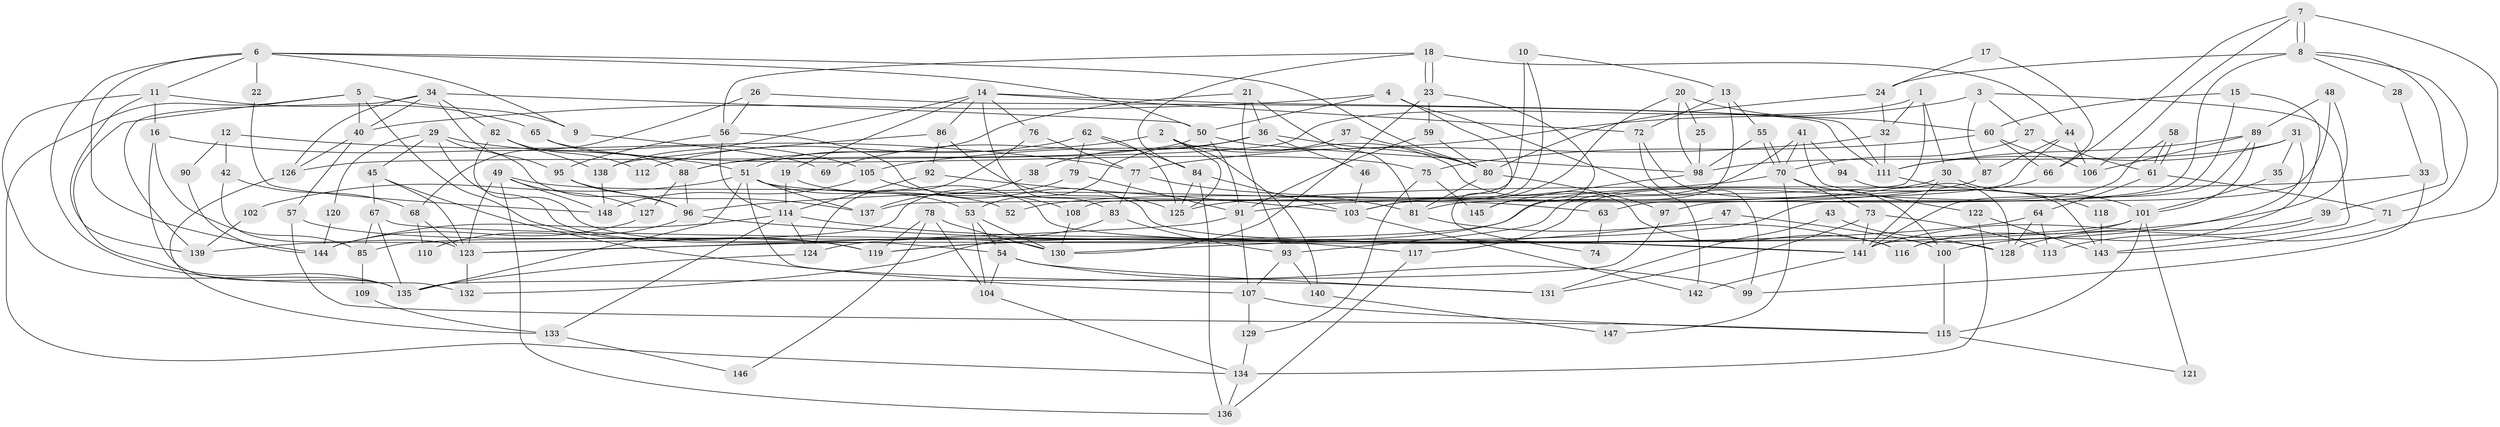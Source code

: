 // coarse degree distribution, {17: 0.01694915254237288, 12: 0.01694915254237288, 10: 0.05084745762711865, 5: 0.11864406779661017, 19: 0.01694915254237288, 6: 0.11864406779661017, 4: 0.13559322033898305, 11: 0.05084745762711865, 3: 0.1016949152542373, 2: 0.1864406779661017, 14: 0.01694915254237288, 22: 0.01694915254237288, 7: 0.05084745762711865, 9: 0.06779661016949153, 8: 0.01694915254237288, 1: 0.01694915254237288}
// Generated by graph-tools (version 1.1) at 2025/18/03/04/25 18:18:35]
// undirected, 148 vertices, 296 edges
graph export_dot {
graph [start="1"]
  node [color=gray90,style=filled];
  1;
  2;
  3;
  4;
  5;
  6;
  7;
  8;
  9;
  10;
  11;
  12;
  13;
  14;
  15;
  16;
  17;
  18;
  19;
  20;
  21;
  22;
  23;
  24;
  25;
  26;
  27;
  28;
  29;
  30;
  31;
  32;
  33;
  34;
  35;
  36;
  37;
  38;
  39;
  40;
  41;
  42;
  43;
  44;
  45;
  46;
  47;
  48;
  49;
  50;
  51;
  52;
  53;
  54;
  55;
  56;
  57;
  58;
  59;
  60;
  61;
  62;
  63;
  64;
  65;
  66;
  67;
  68;
  69;
  70;
  71;
  72;
  73;
  74;
  75;
  76;
  77;
  78;
  79;
  80;
  81;
  82;
  83;
  84;
  85;
  86;
  87;
  88;
  89;
  90;
  91;
  92;
  93;
  94;
  95;
  96;
  97;
  98;
  99;
  100;
  101;
  102;
  103;
  104;
  105;
  106;
  107;
  108;
  109;
  110;
  111;
  112;
  113;
  114;
  115;
  116;
  117;
  118;
  119;
  120;
  121;
  122;
  123;
  124;
  125;
  126;
  127;
  128;
  129;
  130;
  131;
  132;
  133;
  134;
  135;
  136;
  137;
  138;
  139;
  140;
  141;
  142;
  143;
  144;
  145;
  146;
  147;
  148;
  1 -- 30;
  1 -- 126;
  1 -- 32;
  1 -- 137;
  2 -- 116;
  2 -- 88;
  2 -- 125;
  2 -- 140;
  3 -- 27;
  3 -- 87;
  3 -- 105;
  3 -- 143;
  4 -- 142;
  4 -- 40;
  4 -- 50;
  4 -- 74;
  5 -- 40;
  5 -- 135;
  5 -- 9;
  5 -- 119;
  5 -- 134;
  6 -- 50;
  6 -- 11;
  6 -- 9;
  6 -- 22;
  6 -- 80;
  6 -- 132;
  6 -- 144;
  7 -- 113;
  7 -- 8;
  7 -- 8;
  7 -- 66;
  7 -- 106;
  8 -- 39;
  8 -- 24;
  8 -- 28;
  8 -- 63;
  8 -- 71;
  9 -- 69;
  10 -- 13;
  10 -- 103;
  10 -- 108;
  11 -- 135;
  11 -- 139;
  11 -- 16;
  11 -- 65;
  12 -- 42;
  12 -- 77;
  12 -- 90;
  13 -- 124;
  13 -- 55;
  13 -- 72;
  14 -- 83;
  14 -- 138;
  14 -- 19;
  14 -- 72;
  14 -- 76;
  14 -- 86;
  14 -- 111;
  15 -- 60;
  15 -- 97;
  15 -- 100;
  16 -- 135;
  16 -- 51;
  16 -- 85;
  17 -- 24;
  17 -- 66;
  18 -- 23;
  18 -- 23;
  18 -- 56;
  18 -- 44;
  18 -- 84;
  19 -- 114;
  19 -- 141;
  20 -- 98;
  20 -- 60;
  20 -- 25;
  20 -- 103;
  21 -- 81;
  21 -- 51;
  21 -- 36;
  21 -- 93;
  22 -- 148;
  23 -- 130;
  23 -- 59;
  23 -- 145;
  24 -- 80;
  24 -- 32;
  25 -- 98;
  26 -- 56;
  26 -- 111;
  26 -- 68;
  27 -- 70;
  27 -- 61;
  28 -- 33;
  29 -- 105;
  29 -- 45;
  29 -- 54;
  29 -- 96;
  29 -- 120;
  30 -- 141;
  30 -- 101;
  30 -- 52;
  31 -- 98;
  31 -- 111;
  31 -- 35;
  31 -- 116;
  32 -- 77;
  32 -- 111;
  33 -- 99;
  33 -- 125;
  34 -- 50;
  34 -- 95;
  34 -- 40;
  34 -- 82;
  34 -- 126;
  34 -- 139;
  35 -- 101;
  36 -- 80;
  36 -- 38;
  36 -- 46;
  36 -- 69;
  37 -- 80;
  37 -- 53;
  38 -- 137;
  39 -- 128;
  39 -- 141;
  40 -- 57;
  40 -- 126;
  41 -- 122;
  41 -- 70;
  41 -- 85;
  41 -- 94;
  42 -- 68;
  42 -- 123;
  43 -- 131;
  43 -- 128;
  44 -- 106;
  44 -- 81;
  44 -- 87;
  45 -- 123;
  45 -- 67;
  45 -- 107;
  46 -- 103;
  47 -- 119;
  47 -- 100;
  48 -- 89;
  48 -- 130;
  48 -- 141;
  49 -- 123;
  49 -- 136;
  49 -- 52;
  49 -- 127;
  49 -- 148;
  50 -- 88;
  50 -- 91;
  50 -- 98;
  51 -- 131;
  51 -- 53;
  51 -- 63;
  51 -- 102;
  51 -- 135;
  51 -- 137;
  53 -- 54;
  53 -- 104;
  53 -- 130;
  54 -- 104;
  54 -- 99;
  54 -- 131;
  55 -- 98;
  55 -- 70;
  55 -- 70;
  56 -- 114;
  56 -- 95;
  56 -- 128;
  57 -- 119;
  57 -- 115;
  58 -- 61;
  58 -- 61;
  58 -- 117;
  59 -- 91;
  59 -- 80;
  60 -- 66;
  60 -- 106;
  60 -- 75;
  61 -- 71;
  61 -- 64;
  62 -- 84;
  62 -- 125;
  62 -- 79;
  62 -- 112;
  63 -- 74;
  64 -- 123;
  64 -- 113;
  64 -- 128;
  65 -- 75;
  65 -- 88;
  66 -- 93;
  67 -- 85;
  67 -- 141;
  67 -- 135;
  68 -- 123;
  68 -- 110;
  70 -- 96;
  70 -- 73;
  70 -- 100;
  70 -- 147;
  71 -- 143;
  72 -- 99;
  72 -- 143;
  73 -- 141;
  73 -- 113;
  73 -- 131;
  75 -- 129;
  75 -- 145;
  76 -- 77;
  76 -- 124;
  77 -- 81;
  77 -- 83;
  78 -- 119;
  78 -- 130;
  78 -- 104;
  78 -- 146;
  79 -- 91;
  79 -- 139;
  80 -- 81;
  80 -- 97;
  81 -- 116;
  82 -- 138;
  82 -- 112;
  82 -- 130;
  83 -- 93;
  83 -- 132;
  84 -- 103;
  84 -- 125;
  84 -- 136;
  85 -- 109;
  86 -- 125;
  86 -- 92;
  86 -- 138;
  87 -- 91;
  88 -- 96;
  88 -- 127;
  89 -- 141;
  89 -- 111;
  89 -- 101;
  89 -- 106;
  90 -- 144;
  91 -- 107;
  91 -- 123;
  92 -- 114;
  92 -- 103;
  93 -- 107;
  93 -- 140;
  94 -- 128;
  95 -- 137;
  95 -- 96;
  96 -- 141;
  96 -- 110;
  97 -- 135;
  98 -- 145;
  100 -- 115;
  101 -- 116;
  101 -- 115;
  101 -- 119;
  101 -- 121;
  102 -- 139;
  103 -- 142;
  104 -- 134;
  105 -- 108;
  105 -- 148;
  107 -- 115;
  107 -- 129;
  108 -- 130;
  109 -- 133;
  111 -- 118;
  114 -- 144;
  114 -- 124;
  114 -- 117;
  114 -- 133;
  115 -- 121;
  117 -- 136;
  118 -- 143;
  120 -- 144;
  122 -- 134;
  122 -- 143;
  123 -- 132;
  124 -- 135;
  126 -- 133;
  127 -- 144;
  129 -- 134;
  133 -- 146;
  134 -- 136;
  138 -- 148;
  140 -- 147;
  141 -- 142;
}
